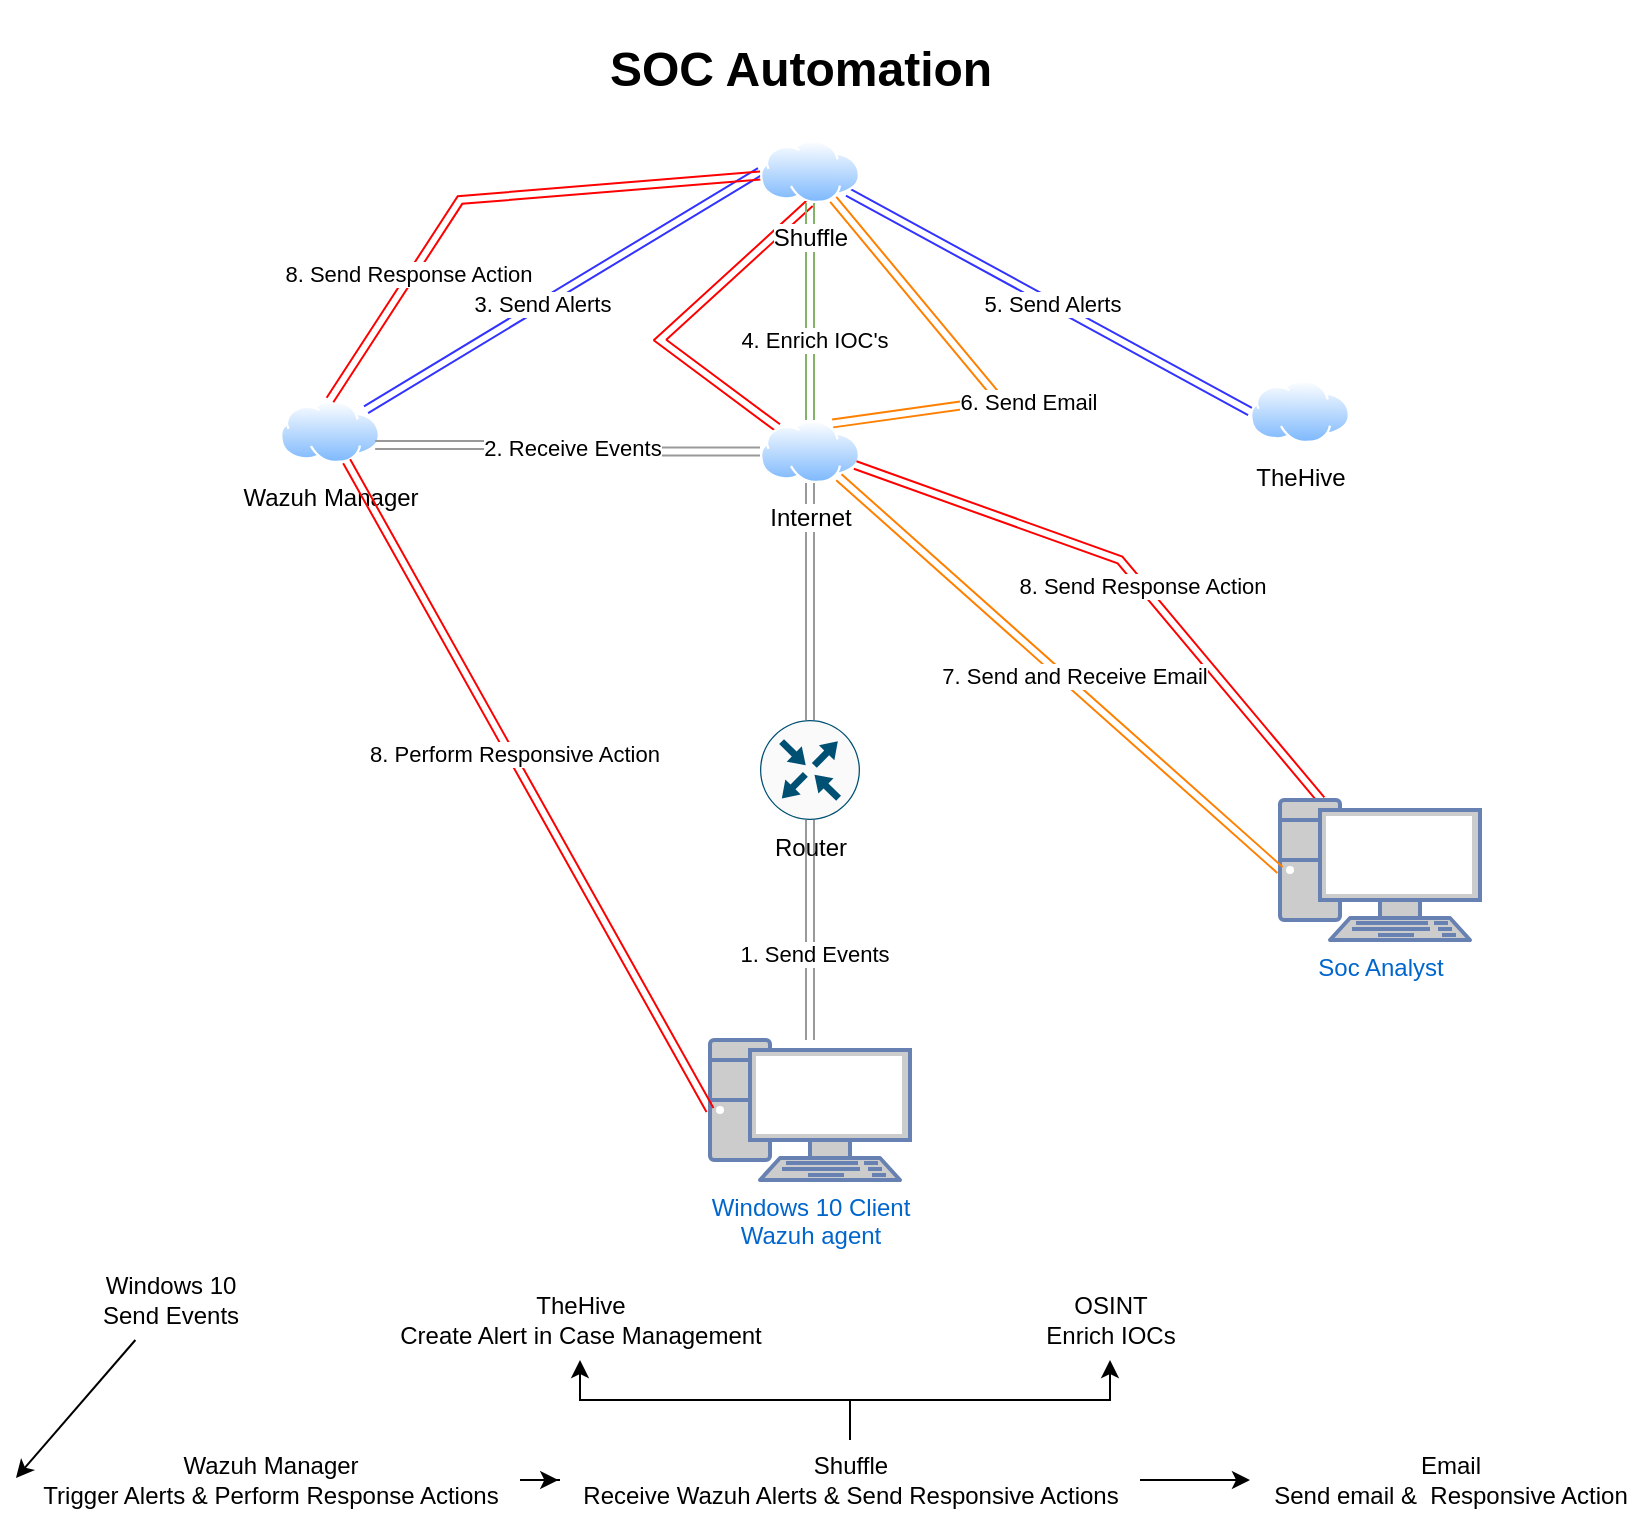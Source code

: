 <mxfile version="24.4.8" type="github">
  <diagram name="Page-1" id="VjKylBn-kq3C96n3sAQJ">
    <mxGraphModel dx="1386" dy="1851" grid="1" gridSize="10" guides="1" tooltips="1" connect="1" arrows="1" fold="1" page="1" pageScale="1" pageWidth="850" pageHeight="1100" math="0" shadow="0">
      <root>
        <mxCell id="0" />
        <mxCell id="1" parent="0" />
        <mxCell id="I9Ku9CYYfp1US5M-vwpC-9" style="edgeStyle=orthogonalEdgeStyle;rounded=0;orthogonalLoop=1;jettySize=auto;html=1;startArrow=block;startFill=0;shape=link;strokeColor=#999999;" edge="1" parent="1" source="I9Ku9CYYfp1US5M-vwpC-1" target="I9Ku9CYYfp1US5M-vwpC-2">
          <mxGeometry relative="1" as="geometry" />
        </mxCell>
        <mxCell id="I9Ku9CYYfp1US5M-vwpC-10" value="1. Send Events" style="edgeLabel;html=1;align=center;verticalAlign=middle;resizable=0;points=[];" vertex="1" connectable="0" parent="I9Ku9CYYfp1US5M-vwpC-9">
          <mxGeometry x="-0.218" y="-2" relative="1" as="geometry">
            <mxPoint as="offset" />
          </mxGeometry>
        </mxCell>
        <mxCell id="I9Ku9CYYfp1US5M-vwpC-1" value="Windows 10 Client&lt;div&gt;Wazuh agent&lt;/div&gt;" style="fontColor=#0066CC;verticalAlign=top;verticalLabelPosition=bottom;labelPosition=center;align=center;html=1;outlineConnect=0;fillColor=#CCCCCC;strokeColor=#6881B3;gradientColor=none;gradientDirection=north;strokeWidth=2;shape=mxgraph.networks.pc;" vertex="1" parent="1">
          <mxGeometry x="375" y="510" width="100" height="70" as="geometry" />
        </mxCell>
        <mxCell id="I9Ku9CYYfp1US5M-vwpC-11" style="edgeStyle=orthogonalEdgeStyle;rounded=0;orthogonalLoop=1;jettySize=auto;html=1;shape=link;strokeColor=#999999;" edge="1" parent="1" source="I9Ku9CYYfp1US5M-vwpC-2" target="I9Ku9CYYfp1US5M-vwpC-3">
          <mxGeometry relative="1" as="geometry" />
        </mxCell>
        <mxCell id="I9Ku9CYYfp1US5M-vwpC-2" value="Router" style="sketch=0;points=[[0.5,0,0],[1,0.5,0],[0.5,1,0],[0,0.5,0],[0.145,0.145,0],[0.856,0.145,0],[0.855,0.856,0],[0.145,0.855,0]];verticalLabelPosition=bottom;html=1;verticalAlign=top;aspect=fixed;align=center;pointerEvents=1;shape=mxgraph.cisco19.rect;prIcon=router;fillColor=#FAFAFA;strokeColor=#005073;" vertex="1" parent="1">
          <mxGeometry x="400" y="350" width="50" height="50" as="geometry" />
        </mxCell>
        <mxCell id="I9Ku9CYYfp1US5M-vwpC-26" style="rounded=0;orthogonalLoop=1;jettySize=auto;html=1;entryX=0.5;entryY=1;entryDx=0;entryDy=0;strokeColor=#FF0000;shape=link;" edge="1" parent="1" source="I9Ku9CYYfp1US5M-vwpC-3" target="I9Ku9CYYfp1US5M-vwpC-6">
          <mxGeometry relative="1" as="geometry">
            <Array as="points">
              <mxPoint x="350" y="160" />
            </Array>
          </mxGeometry>
        </mxCell>
        <mxCell id="I9Ku9CYYfp1US5M-vwpC-3" value="Internet" style="image;aspect=fixed;perimeter=ellipsePerimeter;html=1;align=center;shadow=0;dashed=0;spacingTop=3;image=img/lib/active_directory/internet_cloud.svg;" vertex="1" parent="1">
          <mxGeometry x="400" y="200" width="50" height="31.5" as="geometry" />
        </mxCell>
        <mxCell id="I9Ku9CYYfp1US5M-vwpC-14" style="rounded=0;orthogonalLoop=1;jettySize=auto;html=1;entryX=0;entryY=0.5;entryDx=0;entryDy=0;shape=link;strokeColor=#3333FF;" edge="1" parent="1" source="I9Ku9CYYfp1US5M-vwpC-4" target="I9Ku9CYYfp1US5M-vwpC-6">
          <mxGeometry relative="1" as="geometry" />
        </mxCell>
        <mxCell id="I9Ku9CYYfp1US5M-vwpC-15" value="3. Send Alerts" style="edgeLabel;html=1;align=center;verticalAlign=middle;resizable=0;points=[];" vertex="1" connectable="0" parent="I9Ku9CYYfp1US5M-vwpC-14">
          <mxGeometry x="-0.112" relative="1" as="geometry">
            <mxPoint as="offset" />
          </mxGeometry>
        </mxCell>
        <mxCell id="I9Ku9CYYfp1US5M-vwpC-4" value="Wazuh Manager" style="image;aspect=fixed;perimeter=ellipsePerimeter;html=1;align=center;shadow=0;dashed=0;spacingTop=3;image=img/lib/active_directory/internet_cloud.svg;" vertex="1" parent="1">
          <mxGeometry x="160" y="190" width="50" height="31.5" as="geometry" />
        </mxCell>
        <mxCell id="I9Ku9CYYfp1US5M-vwpC-5" value="TheHive" style="image;aspect=fixed;perimeter=ellipsePerimeter;html=1;align=center;shadow=0;dashed=0;spacingTop=3;image=img/lib/active_directory/internet_cloud.svg;" vertex="1" parent="1">
          <mxGeometry x="645" y="180" width="50" height="31.5" as="geometry" />
        </mxCell>
        <mxCell id="I9Ku9CYYfp1US5M-vwpC-7" value="" style="edgeStyle=orthogonalEdgeStyle;rounded=0;orthogonalLoop=1;jettySize=auto;html=1;shape=link;fillColor=#d5e8d4;strokeColor=#82b366;" edge="1" parent="1" source="I9Ku9CYYfp1US5M-vwpC-6" target="I9Ku9CYYfp1US5M-vwpC-3">
          <mxGeometry relative="1" as="geometry" />
        </mxCell>
        <mxCell id="I9Ku9CYYfp1US5M-vwpC-16" value="4. Enrich IOC&#39;s" style="edgeLabel;html=1;align=center;verticalAlign=middle;resizable=0;points=[];" vertex="1" connectable="0" parent="I9Ku9CYYfp1US5M-vwpC-7">
          <mxGeometry x="0.263" y="2" relative="1" as="geometry">
            <mxPoint as="offset" />
          </mxGeometry>
        </mxCell>
        <mxCell id="I9Ku9CYYfp1US5M-vwpC-17" style="rounded=0;orthogonalLoop=1;jettySize=auto;html=1;entryX=0;entryY=0.5;entryDx=0;entryDy=0;shape=link;strokeColor=#3333FF;" edge="1" parent="1" source="I9Ku9CYYfp1US5M-vwpC-6" target="I9Ku9CYYfp1US5M-vwpC-5">
          <mxGeometry relative="1" as="geometry" />
        </mxCell>
        <mxCell id="I9Ku9CYYfp1US5M-vwpC-18" value="5. Send Alerts" style="edgeLabel;html=1;align=center;verticalAlign=middle;resizable=0;points=[];" vertex="1" connectable="0" parent="I9Ku9CYYfp1US5M-vwpC-17">
          <mxGeometry x="0.017" relative="1" as="geometry">
            <mxPoint as="offset" />
          </mxGeometry>
        </mxCell>
        <mxCell id="I9Ku9CYYfp1US5M-vwpC-19" style="rounded=0;orthogonalLoop=1;jettySize=auto;html=1;entryX=0.75;entryY=0;entryDx=0;entryDy=0;strokeColor=#FF8000;shape=link;" edge="1" parent="1" source="I9Ku9CYYfp1US5M-vwpC-6" target="I9Ku9CYYfp1US5M-vwpC-3">
          <mxGeometry relative="1" as="geometry">
            <Array as="points">
              <mxPoint x="520" y="190" />
            </Array>
          </mxGeometry>
        </mxCell>
        <mxCell id="I9Ku9CYYfp1US5M-vwpC-20" value="6. Send Email" style="edgeLabel;html=1;align=center;verticalAlign=middle;resizable=0;points=[];" vertex="1" connectable="0" parent="I9Ku9CYYfp1US5M-vwpC-19">
          <mxGeometry x="0.248" relative="1" as="geometry">
            <mxPoint x="17" as="offset" />
          </mxGeometry>
        </mxCell>
        <mxCell id="I9Ku9CYYfp1US5M-vwpC-27" style="rounded=0;orthogonalLoop=1;jettySize=auto;html=1;entryX=0.5;entryY=0;entryDx=0;entryDy=0;shape=link;strokeColor=#FF0000;" edge="1" parent="1" source="I9Ku9CYYfp1US5M-vwpC-6" target="I9Ku9CYYfp1US5M-vwpC-4">
          <mxGeometry relative="1" as="geometry">
            <Array as="points">
              <mxPoint x="250" y="90" />
            </Array>
          </mxGeometry>
        </mxCell>
        <mxCell id="I9Ku9CYYfp1US5M-vwpC-28" value="8. Send Response Action" style="edgeLabel;html=1;align=center;verticalAlign=middle;resizable=0;points=[];" vertex="1" connectable="0" parent="I9Ku9CYYfp1US5M-vwpC-27">
          <mxGeometry x="0.451" y="-2" relative="1" as="geometry">
            <mxPoint as="offset" />
          </mxGeometry>
        </mxCell>
        <mxCell id="I9Ku9CYYfp1US5M-vwpC-6" value="Shuffle" style="image;aspect=fixed;perimeter=ellipsePerimeter;html=1;align=center;shadow=0;dashed=0;spacingTop=3;image=img/lib/active_directory/internet_cloud.svg;" vertex="1" parent="1">
          <mxGeometry x="400" y="60" width="50" height="31.5" as="geometry" />
        </mxCell>
        <mxCell id="I9Ku9CYYfp1US5M-vwpC-24" style="rounded=0;orthogonalLoop=1;jettySize=auto;html=1;entryX=1;entryY=0.75;entryDx=0;entryDy=0;strokeColor=#FF0000;shape=link;" edge="1" parent="1" source="I9Ku9CYYfp1US5M-vwpC-8" target="I9Ku9CYYfp1US5M-vwpC-3">
          <mxGeometry relative="1" as="geometry">
            <Array as="points">
              <mxPoint x="580" y="270" />
            </Array>
          </mxGeometry>
        </mxCell>
        <mxCell id="I9Ku9CYYfp1US5M-vwpC-25" value="8. Send Response Action" style="edgeLabel;html=1;align=center;verticalAlign=middle;resizable=0;points=[];" vertex="1" connectable="0" parent="I9Ku9CYYfp1US5M-vwpC-24">
          <mxGeometry x="-0.06" relative="1" as="geometry">
            <mxPoint as="offset" />
          </mxGeometry>
        </mxCell>
        <mxCell id="I9Ku9CYYfp1US5M-vwpC-8" value="Soc Analyst" style="fontColor=#0066CC;verticalAlign=top;verticalLabelPosition=bottom;labelPosition=center;align=center;html=1;outlineConnect=0;fillColor=#CCCCCC;strokeColor=#6881B3;gradientColor=none;gradientDirection=north;strokeWidth=2;shape=mxgraph.networks.pc;" vertex="1" parent="1">
          <mxGeometry x="660" y="390" width="100" height="70" as="geometry" />
        </mxCell>
        <mxCell id="I9Ku9CYYfp1US5M-vwpC-12" style="edgeStyle=orthogonalEdgeStyle;rounded=0;orthogonalLoop=1;jettySize=auto;html=1;entryX=1;entryY=0.75;entryDx=0;entryDy=0;strokeColor=#999999;shape=link;" edge="1" parent="1" source="I9Ku9CYYfp1US5M-vwpC-3" target="I9Ku9CYYfp1US5M-vwpC-4">
          <mxGeometry relative="1" as="geometry" />
        </mxCell>
        <mxCell id="I9Ku9CYYfp1US5M-vwpC-13" value="2. Receive Events" style="edgeLabel;html=1;align=center;verticalAlign=middle;resizable=0;points=[];" vertex="1" connectable="0" parent="I9Ku9CYYfp1US5M-vwpC-12">
          <mxGeometry x="-0.001" y="-1" relative="1" as="geometry">
            <mxPoint as="offset" />
          </mxGeometry>
        </mxCell>
        <mxCell id="I9Ku9CYYfp1US5M-vwpC-21" style="rounded=0;orthogonalLoop=1;jettySize=auto;html=1;entryX=0;entryY=0.5;entryDx=0;entryDy=0;entryPerimeter=0;strokeColor=#FF8000;shape=link;" edge="1" parent="1" source="I9Ku9CYYfp1US5M-vwpC-3" target="I9Ku9CYYfp1US5M-vwpC-8">
          <mxGeometry relative="1" as="geometry" />
        </mxCell>
        <mxCell id="I9Ku9CYYfp1US5M-vwpC-22" value="7. Send and Receive Email" style="edgeLabel;html=1;align=center;verticalAlign=middle;resizable=0;points=[];" vertex="1" connectable="0" parent="I9Ku9CYYfp1US5M-vwpC-21">
          <mxGeometry x="0.042" y="4" relative="1" as="geometry">
            <mxPoint as="offset" />
          </mxGeometry>
        </mxCell>
        <mxCell id="I9Ku9CYYfp1US5M-vwpC-29" style="rounded=0;orthogonalLoop=1;jettySize=auto;html=1;entryX=0;entryY=0.5;entryDx=0;entryDy=0;entryPerimeter=0;shape=link;strokeColor=#FF0000;" edge="1" parent="1" source="I9Ku9CYYfp1US5M-vwpC-4" target="I9Ku9CYYfp1US5M-vwpC-1">
          <mxGeometry relative="1" as="geometry" />
        </mxCell>
        <mxCell id="I9Ku9CYYfp1US5M-vwpC-30" value="8. Perform Responsive Action" style="edgeLabel;html=1;align=center;verticalAlign=middle;resizable=0;points=[];" vertex="1" connectable="0" parent="I9Ku9CYYfp1US5M-vwpC-29">
          <mxGeometry x="-0.096" y="1" relative="1" as="geometry">
            <mxPoint as="offset" />
          </mxGeometry>
        </mxCell>
        <mxCell id="I9Ku9CYYfp1US5M-vwpC-31" value="Windows 10&lt;div&gt;Send Events&lt;/div&gt;" style="text;html=1;align=center;verticalAlign=middle;resizable=0;points=[];autosize=1;strokeColor=none;fillColor=none;" vertex="1" parent="1">
          <mxGeometry x="60" y="620" width="90" height="40" as="geometry" />
        </mxCell>
        <mxCell id="I9Ku9CYYfp1US5M-vwpC-35" value="Wazuh Manager&lt;div&gt;Trigger Alerts &amp;amp; Perform Response Actions&lt;/div&gt;" style="text;html=1;align=center;verticalAlign=middle;resizable=0;points=[];autosize=1;strokeColor=none;fillColor=none;" vertex="1" parent="1">
          <mxGeometry x="30" y="710" width="250" height="40" as="geometry" />
        </mxCell>
        <mxCell id="I9Ku9CYYfp1US5M-vwpC-36" style="rounded=0;orthogonalLoop=1;jettySize=auto;html=1;entryX=-0.008;entryY=0.475;entryDx=0;entryDy=0;entryPerimeter=0;" edge="1" parent="1" source="I9Ku9CYYfp1US5M-vwpC-31" target="I9Ku9CYYfp1US5M-vwpC-35">
          <mxGeometry relative="1" as="geometry" />
        </mxCell>
        <mxCell id="I9Ku9CYYfp1US5M-vwpC-40" value="" style="edgeStyle=orthogonalEdgeStyle;rounded=0;orthogonalLoop=1;jettySize=auto;html=1;" edge="1" parent="1" source="I9Ku9CYYfp1US5M-vwpC-37" target="I9Ku9CYYfp1US5M-vwpC-39">
          <mxGeometry relative="1" as="geometry" />
        </mxCell>
        <mxCell id="I9Ku9CYYfp1US5M-vwpC-42" value="" style="edgeStyle=orthogonalEdgeStyle;rounded=0;orthogonalLoop=1;jettySize=auto;html=1;" edge="1" parent="1" source="I9Ku9CYYfp1US5M-vwpC-37" target="I9Ku9CYYfp1US5M-vwpC-41">
          <mxGeometry relative="1" as="geometry" />
        </mxCell>
        <mxCell id="I9Ku9CYYfp1US5M-vwpC-44" value="" style="edgeStyle=orthogonalEdgeStyle;rounded=0;orthogonalLoop=1;jettySize=auto;html=1;" edge="1" parent="1" source="I9Ku9CYYfp1US5M-vwpC-37" target="I9Ku9CYYfp1US5M-vwpC-43">
          <mxGeometry relative="1" as="geometry" />
        </mxCell>
        <mxCell id="I9Ku9CYYfp1US5M-vwpC-37" value="Shuffle&lt;div&gt;Receive Wazuh Alerts &amp;amp; Send Responsive Actions&lt;/div&gt;" style="text;html=1;align=center;verticalAlign=middle;resizable=0;points=[];autosize=1;strokeColor=none;fillColor=none;" vertex="1" parent="1">
          <mxGeometry x="300" y="710" width="290" height="40" as="geometry" />
        </mxCell>
        <mxCell id="I9Ku9CYYfp1US5M-vwpC-38" style="edgeStyle=orthogonalEdgeStyle;rounded=0;orthogonalLoop=1;jettySize=auto;html=1;entryX=-0.003;entryY=0.5;entryDx=0;entryDy=0;entryPerimeter=0;" edge="1" parent="1" source="I9Ku9CYYfp1US5M-vwpC-35" target="I9Ku9CYYfp1US5M-vwpC-37">
          <mxGeometry relative="1" as="geometry" />
        </mxCell>
        <mxCell id="I9Ku9CYYfp1US5M-vwpC-39" value="OSINT&lt;div&gt;Enrich IOCs&lt;/div&gt;" style="text;html=1;align=center;verticalAlign=middle;resizable=0;points=[];autosize=1;strokeColor=none;fillColor=none;" vertex="1" parent="1">
          <mxGeometry x="530" y="630" width="90" height="40" as="geometry" />
        </mxCell>
        <mxCell id="I9Ku9CYYfp1US5M-vwpC-41" value="TheHive&lt;div&gt;Create Alert in Case Management&lt;/div&gt;" style="text;html=1;align=center;verticalAlign=middle;resizable=0;points=[];autosize=1;strokeColor=none;fillColor=none;" vertex="1" parent="1">
          <mxGeometry x="210" y="630" width="200" height="40" as="geometry" />
        </mxCell>
        <mxCell id="I9Ku9CYYfp1US5M-vwpC-43" value="Email&lt;div&gt;Send email &amp;amp;&amp;nbsp; Responsive Action&lt;/div&gt;" style="text;html=1;align=center;verticalAlign=middle;resizable=0;points=[];autosize=1;strokeColor=none;fillColor=none;" vertex="1" parent="1">
          <mxGeometry x="645" y="710" width="200" height="40" as="geometry" />
        </mxCell>
        <mxCell id="I9Ku9CYYfp1US5M-vwpC-45" value="&lt;h1&gt;SOC Automation&lt;/h1&gt;" style="text;html=1;align=center;verticalAlign=middle;resizable=0;points=[];autosize=1;strokeColor=none;fillColor=none;" vertex="1" parent="1">
          <mxGeometry x="315" y="-10" width="210" height="70" as="geometry" />
        </mxCell>
      </root>
    </mxGraphModel>
  </diagram>
</mxfile>
